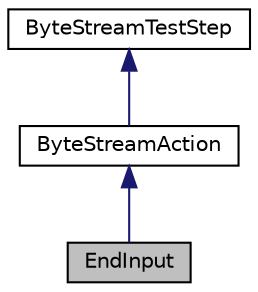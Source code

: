 digraph "EndInput"
{
 // LATEX_PDF_SIZE
  edge [fontname="Helvetica",fontsize="10",labelfontname="Helvetica",labelfontsize="10"];
  node [fontname="Helvetica",fontsize="10",shape=record];
  Node1 [label="EndInput",height=0.2,width=0.4,color="black", fillcolor="grey75", style="filled", fontcolor="black",tooltip=" "];
  Node2 -> Node1 [dir="back",color="midnightblue",fontsize="10",style="solid"];
  Node2 [label="ByteStreamAction",height=0.2,width=0.4,color="black", fillcolor="white", style="filled",URL="$structByteStreamAction.html",tooltip=" "];
  Node3 -> Node2 [dir="back",color="midnightblue",fontsize="10",style="solid"];
  Node3 [label="ByteStreamTestStep",height=0.2,width=0.4,color="black", fillcolor="white", style="filled",URL="$structByteStreamTestStep.html",tooltip=" "];
}
